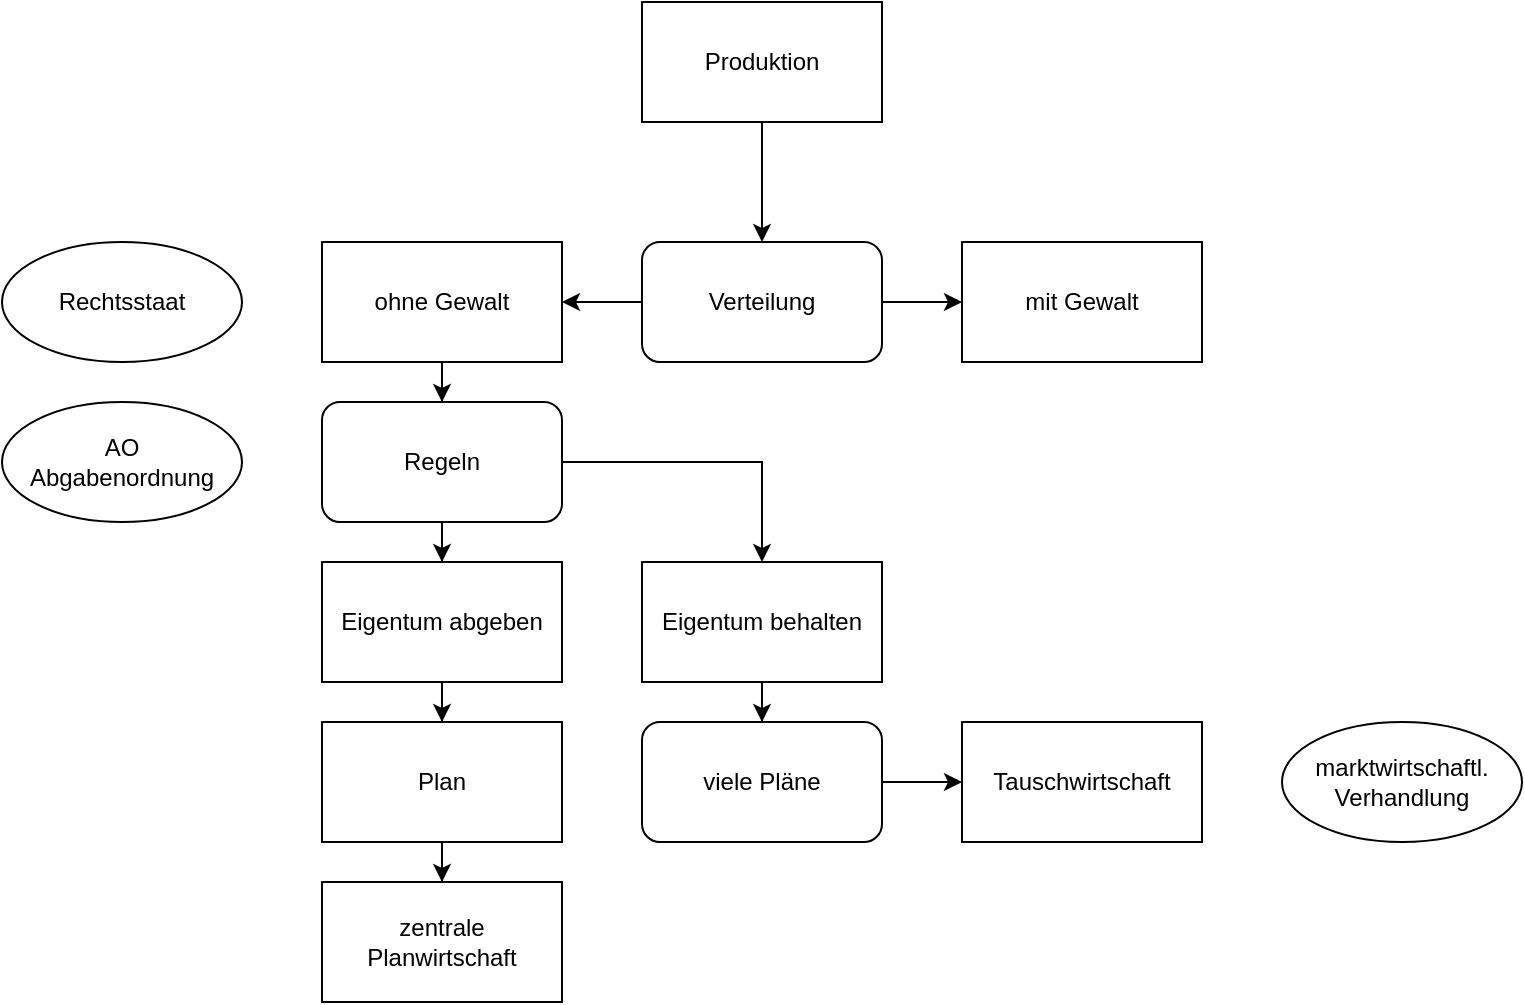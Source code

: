 <mxfile version="20.6.0" type="github">
  <diagram id="7QbTI-Qd8rcOK8mCKrct" name="Seite-1">
    <mxGraphModel dx="1038" dy="643" grid="1" gridSize="10" guides="1" tooltips="1" connect="1" arrows="1" fold="1" page="1" pageScale="1" pageWidth="827" pageHeight="1169" math="0" shadow="0">
      <root>
        <mxCell id="0" />
        <mxCell id="1" parent="0" />
        <mxCell id="zIE0uOBCSvr7S64_03uh-10" style="edgeStyle=orthogonalEdgeStyle;rounded=0;orthogonalLoop=1;jettySize=auto;html=1;" edge="1" parent="1" source="zIE0uOBCSvr7S64_03uh-1" target="zIE0uOBCSvr7S64_03uh-7">
          <mxGeometry relative="1" as="geometry" />
        </mxCell>
        <mxCell id="zIE0uOBCSvr7S64_03uh-1" value="Produktion" style="rounded=0;whiteSpace=wrap;html=1;" vertex="1" parent="1">
          <mxGeometry x="360" y="280" width="120" height="60" as="geometry" />
        </mxCell>
        <mxCell id="zIE0uOBCSvr7S64_03uh-13" style="edgeStyle=orthogonalEdgeStyle;rounded=0;orthogonalLoop=1;jettySize=auto;html=1;entryX=0.5;entryY=0;entryDx=0;entryDy=0;" edge="1" parent="1" source="zIE0uOBCSvr7S64_03uh-4" target="zIE0uOBCSvr7S64_03uh-6">
          <mxGeometry relative="1" as="geometry" />
        </mxCell>
        <mxCell id="zIE0uOBCSvr7S64_03uh-4" value="ohne Gewalt" style="rounded=0;whiteSpace=wrap;html=1;" vertex="1" parent="1">
          <mxGeometry x="200" y="400" width="120" height="60" as="geometry" />
        </mxCell>
        <mxCell id="zIE0uOBCSvr7S64_03uh-5" value="mit Gewalt" style="rounded=0;whiteSpace=wrap;html=1;" vertex="1" parent="1">
          <mxGeometry x="520" y="400" width="120" height="60" as="geometry" />
        </mxCell>
        <mxCell id="zIE0uOBCSvr7S64_03uh-14" style="edgeStyle=orthogonalEdgeStyle;rounded=0;orthogonalLoop=1;jettySize=auto;html=1;" edge="1" parent="1" source="zIE0uOBCSvr7S64_03uh-6" target="zIE0uOBCSvr7S64_03uh-9">
          <mxGeometry relative="1" as="geometry" />
        </mxCell>
        <mxCell id="zIE0uOBCSvr7S64_03uh-15" style="edgeStyle=orthogonalEdgeStyle;rounded=0;orthogonalLoop=1;jettySize=auto;html=1;" edge="1" parent="1" source="zIE0uOBCSvr7S64_03uh-6" target="zIE0uOBCSvr7S64_03uh-8">
          <mxGeometry relative="1" as="geometry" />
        </mxCell>
        <mxCell id="zIE0uOBCSvr7S64_03uh-6" value="Regeln" style="rounded=1;whiteSpace=wrap;html=1;" vertex="1" parent="1">
          <mxGeometry x="200" y="480" width="120" height="60" as="geometry" />
        </mxCell>
        <mxCell id="zIE0uOBCSvr7S64_03uh-11" style="edgeStyle=orthogonalEdgeStyle;rounded=0;orthogonalLoop=1;jettySize=auto;html=1;" edge="1" parent="1" source="zIE0uOBCSvr7S64_03uh-7" target="zIE0uOBCSvr7S64_03uh-5">
          <mxGeometry relative="1" as="geometry" />
        </mxCell>
        <mxCell id="zIE0uOBCSvr7S64_03uh-12" style="edgeStyle=orthogonalEdgeStyle;rounded=0;orthogonalLoop=1;jettySize=auto;html=1;entryX=1;entryY=0.5;entryDx=0;entryDy=0;" edge="1" parent="1" source="zIE0uOBCSvr7S64_03uh-7" target="zIE0uOBCSvr7S64_03uh-4">
          <mxGeometry relative="1" as="geometry" />
        </mxCell>
        <mxCell id="zIE0uOBCSvr7S64_03uh-7" value="Verteilung" style="rounded=1;whiteSpace=wrap;html=1;" vertex="1" parent="1">
          <mxGeometry x="360" y="400" width="120" height="60" as="geometry" />
        </mxCell>
        <mxCell id="zIE0uOBCSvr7S64_03uh-17" style="edgeStyle=orthogonalEdgeStyle;rounded=0;orthogonalLoop=1;jettySize=auto;html=1;entryX=0.5;entryY=0;entryDx=0;entryDy=0;" edge="1" parent="1" source="zIE0uOBCSvr7S64_03uh-8" target="zIE0uOBCSvr7S64_03uh-16">
          <mxGeometry relative="1" as="geometry" />
        </mxCell>
        <mxCell id="zIE0uOBCSvr7S64_03uh-8" value="Eigentum abgeben" style="rounded=0;whiteSpace=wrap;html=1;" vertex="1" parent="1">
          <mxGeometry x="200" y="560" width="120" height="60" as="geometry" />
        </mxCell>
        <mxCell id="zIE0uOBCSvr7S64_03uh-21" style="edgeStyle=orthogonalEdgeStyle;rounded=0;orthogonalLoop=1;jettySize=auto;html=1;" edge="1" parent="1" source="zIE0uOBCSvr7S64_03uh-9" target="zIE0uOBCSvr7S64_03uh-20">
          <mxGeometry relative="1" as="geometry" />
        </mxCell>
        <mxCell id="zIE0uOBCSvr7S64_03uh-9" value="Eigentum behalten" style="rounded=0;whiteSpace=wrap;html=1;" vertex="1" parent="1">
          <mxGeometry x="360" y="560" width="120" height="60" as="geometry" />
        </mxCell>
        <mxCell id="zIE0uOBCSvr7S64_03uh-19" style="edgeStyle=orthogonalEdgeStyle;rounded=0;orthogonalLoop=1;jettySize=auto;html=1;entryX=0.5;entryY=0;entryDx=0;entryDy=0;" edge="1" parent="1" source="zIE0uOBCSvr7S64_03uh-16" target="zIE0uOBCSvr7S64_03uh-18">
          <mxGeometry relative="1" as="geometry" />
        </mxCell>
        <mxCell id="zIE0uOBCSvr7S64_03uh-16" value="Plan" style="rounded=0;whiteSpace=wrap;html=1;" vertex="1" parent="1">
          <mxGeometry x="200" y="640" width="120" height="60" as="geometry" />
        </mxCell>
        <mxCell id="zIE0uOBCSvr7S64_03uh-18" value="zentrale Planwirtschaft" style="rounded=0;whiteSpace=wrap;html=1;" vertex="1" parent="1">
          <mxGeometry x="200" y="720" width="120" height="60" as="geometry" />
        </mxCell>
        <mxCell id="zIE0uOBCSvr7S64_03uh-34" style="edgeStyle=orthogonalEdgeStyle;rounded=0;orthogonalLoop=1;jettySize=auto;html=1;exitX=1;exitY=0.5;exitDx=0;exitDy=0;entryX=0;entryY=0.5;entryDx=0;entryDy=0;" edge="1" parent="1" source="zIE0uOBCSvr7S64_03uh-20" target="zIE0uOBCSvr7S64_03uh-31">
          <mxGeometry relative="1" as="geometry" />
        </mxCell>
        <mxCell id="zIE0uOBCSvr7S64_03uh-20" value="viele Pläne" style="rounded=1;whiteSpace=wrap;html=1;" vertex="1" parent="1">
          <mxGeometry x="360" y="640" width="120" height="60" as="geometry" />
        </mxCell>
        <mxCell id="zIE0uOBCSvr7S64_03uh-28" value="Rechtsstaat" style="ellipse;whiteSpace=wrap;html=1;" vertex="1" parent="1">
          <mxGeometry x="40" y="400" width="120" height="60" as="geometry" />
        </mxCell>
        <mxCell id="zIE0uOBCSvr7S64_03uh-30" value="AO&lt;br&gt;Abgabenordnung" style="ellipse;whiteSpace=wrap;html=1;" vertex="1" parent="1">
          <mxGeometry x="40" y="480" width="120" height="60" as="geometry" />
        </mxCell>
        <mxCell id="zIE0uOBCSvr7S64_03uh-31" value="Tauschwirtschaft" style="rounded=0;whiteSpace=wrap;html=1;" vertex="1" parent="1">
          <mxGeometry x="520" y="640" width="120" height="60" as="geometry" />
        </mxCell>
        <mxCell id="zIE0uOBCSvr7S64_03uh-35" value="marktwirtschaftl.&lt;br&gt;Verhandlung" style="ellipse;whiteSpace=wrap;html=1;" vertex="1" parent="1">
          <mxGeometry x="680" y="640" width="120" height="60" as="geometry" />
        </mxCell>
      </root>
    </mxGraphModel>
  </diagram>
</mxfile>

